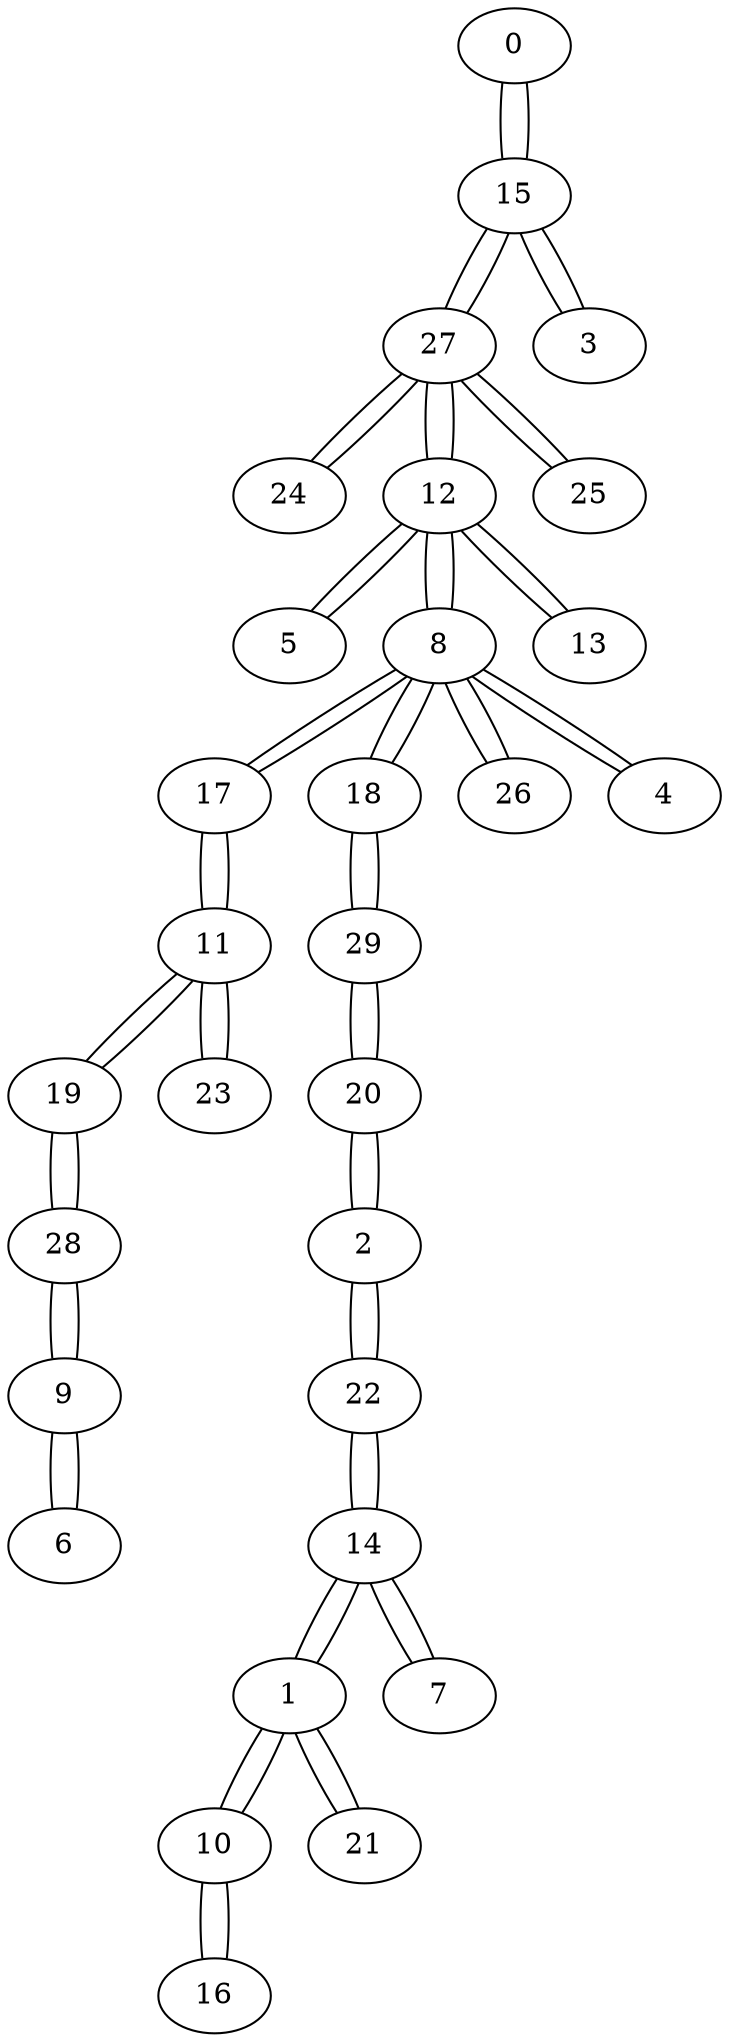 graph {
0 -- 15 [ distancia=1 ]
15 -- 0 [ distancia=1 ]
15 -- 27 [ distancia=1 ]
15 -- 3 [ distancia=4 ]
27 -- 15 [ distancia=1 ]
27 -- 24 [ distancia=2 ]
27 -- 12 [ distancia=4 ]
27 -- 25 [ distancia=4 ]
24 -- 27 [ distancia=2 ]
3 -- 15 [ distancia=4 ]
12 -- 27 [ distancia=4 ]
12 -- 5 [ distancia=1 ]
12 -- 8 [ distancia=1 ]
12 -- 13 [ distancia=3 ]
5 -- 12 [ distancia=1 ]
8 -- 12 [ distancia=1 ]
8 -- 17 [ distancia=1 ]
8 -- 18 [ distancia=1 ]
8 -- 26 [ distancia=1 ]
8 -- 4 [ distancia=2 ]
17 -- 8 [ distancia=1 ]
17 -- 11 [ distancia=2 ]
18 -- 8 [ distancia=1 ]
18 -- 29 [ distancia=2 ]
26 -- 8 [ distancia=1 ]
4 -- 8 [ distancia=2 ]
11 -- 17 [ distancia=2 ]
11 -- 19 [ distancia=1 ]
11 -- 23 [ distancia=1 ]
19 -- 11 [ distancia=1 ]
19 -- 28 [ distancia=1 ]
23 -- 11 [ distancia=1 ]
28 -- 19 [ distancia=1 ]
28 -- 9 [ distancia=2 ]
29 -- 18 [ distancia=2 ]
29 -- 20 [ distancia=1 ]
20 -- 29 [ distancia=1 ]
20 -- 2 [ distancia=1 ]
2 -- 20 [ distancia=1 ]
2 -- 22 [ distancia=1 ]
22 -- 2 [ distancia=1 ]
22 -- 14 [ distancia=1 ]
14 -- 22 [ distancia=1 ]
14 -- 1 [ distancia=1 ]
14 -- 7 [ distancia=2 ]
1 -- 14 [ distancia=1 ]
1 -- 10 [ distancia=1 ]
1 -- 21 [ distancia=5 ]
10 -- 1 [ distancia=1 ]
10 -- 16 [ distancia=1 ]
16 -- 10 [ distancia=1 ]
9 -- 28 [ distancia=2 ]
9 -- 6 [ distancia=3 ]
7 -- 14 [ distancia=2 ]
13 -- 12 [ distancia=3 ]
6 -- 9 [ distancia=3 ]
25 -- 27 [ distancia=4 ]
21 -- 1 [ distancia=5 ]
}
